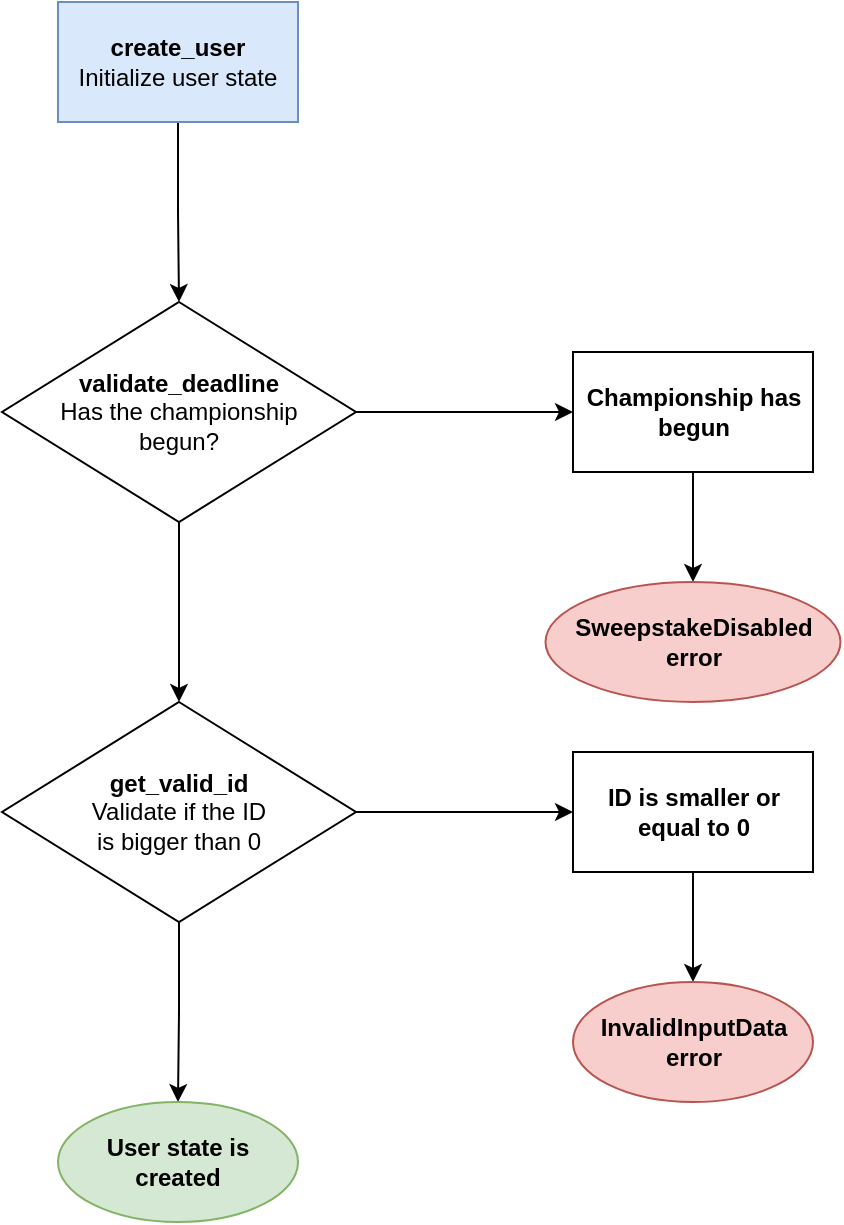 <mxfile version="20.4.0"><diagram id="cJVKZx7BUi9UUY5i6L6e" name="Page-1"><mxGraphModel dx="1350" dy="707" grid="1" gridSize="10" guides="1" tooltips="1" connect="1" arrows="1" fold="1" page="1" pageScale="1" pageWidth="850" pageHeight="1100" math="0" shadow="0"><root><mxCell id="0"/><mxCell id="1" parent="0"/><mxCell id="B0cVa5B2qWQxHyb0I24S-3" style="edgeStyle=orthogonalEdgeStyle;rounded=0;orthogonalLoop=1;jettySize=auto;html=1;entryX=0.5;entryY=0;entryDx=0;entryDy=0;" edge="1" parent="1" source="B0cVa5B2qWQxHyb0I24S-1" target="B0cVa5B2qWQxHyb0I24S-2"><mxGeometry relative="1" as="geometry"/></mxCell><mxCell id="B0cVa5B2qWQxHyb0I24S-1" value="&lt;b&gt;create_user&lt;/b&gt;&lt;br&gt;Initialize user state" style="rounded=0;whiteSpace=wrap;html=1;fillColor=#dae8fc;strokeColor=#6c8ebf;" vertex="1" parent="1"><mxGeometry x="365" y="60" width="120" height="60" as="geometry"/></mxCell><mxCell id="B0cVa5B2qWQxHyb0I24S-5" value="" style="edgeStyle=orthogonalEdgeStyle;rounded=0;orthogonalLoop=1;jettySize=auto;html=1;" edge="1" parent="1" source="B0cVa5B2qWQxHyb0I24S-2" target="B0cVa5B2qWQxHyb0I24S-4"><mxGeometry relative="1" as="geometry"/></mxCell><mxCell id="B0cVa5B2qWQxHyb0I24S-9" value="" style="edgeStyle=orthogonalEdgeStyle;rounded=0;orthogonalLoop=1;jettySize=auto;html=1;" edge="1" parent="1" source="B0cVa5B2qWQxHyb0I24S-2" target="B0cVa5B2qWQxHyb0I24S-8"><mxGeometry relative="1" as="geometry"/></mxCell><mxCell id="B0cVa5B2qWQxHyb0I24S-2" value="&lt;b&gt;validate_deadline&lt;/b&gt;&lt;br&gt;Has the championship&lt;br&gt;begun?" style="rhombus;whiteSpace=wrap;html=1;" vertex="1" parent="1"><mxGeometry x="337" y="210" width="177" height="110" as="geometry"/></mxCell><mxCell id="B0cVa5B2qWQxHyb0I24S-7" value="" style="edgeStyle=orthogonalEdgeStyle;rounded=0;orthogonalLoop=1;jettySize=auto;html=1;" edge="1" parent="1" source="B0cVa5B2qWQxHyb0I24S-4" target="B0cVa5B2qWQxHyb0I24S-6"><mxGeometry relative="1" as="geometry"/></mxCell><mxCell id="B0cVa5B2qWQxHyb0I24S-4" value="&lt;b&gt;Championship has&lt;br&gt;begun&lt;/b&gt;" style="whiteSpace=wrap;html=1;" vertex="1" parent="1"><mxGeometry x="622.5" y="235" width="120" height="60" as="geometry"/></mxCell><mxCell id="B0cVa5B2qWQxHyb0I24S-6" value="&lt;b&gt;SweepstakeDisabled&lt;br&gt;error&lt;br&gt;&lt;/b&gt;" style="ellipse;whiteSpace=wrap;html=1;fillColor=#f8cecc;strokeColor=#b85450;" vertex="1" parent="1"><mxGeometry x="608.75" y="350" width="147.5" height="60" as="geometry"/></mxCell><mxCell id="B0cVa5B2qWQxHyb0I24S-11" value="" style="edgeStyle=orthogonalEdgeStyle;rounded=0;orthogonalLoop=1;jettySize=auto;html=1;" edge="1" parent="1" source="B0cVa5B2qWQxHyb0I24S-8" target="B0cVa5B2qWQxHyb0I24S-10"><mxGeometry relative="1" as="geometry"/></mxCell><mxCell id="B0cVa5B2qWQxHyb0I24S-15" value="" style="edgeStyle=orthogonalEdgeStyle;rounded=0;orthogonalLoop=1;jettySize=auto;html=1;" edge="1" parent="1" source="B0cVa5B2qWQxHyb0I24S-8" target="B0cVa5B2qWQxHyb0I24S-14"><mxGeometry relative="1" as="geometry"/></mxCell><mxCell id="B0cVa5B2qWQxHyb0I24S-8" value="&lt;b&gt;get_valid_id&lt;/b&gt;&lt;br&gt;Validate if the ID&lt;br&gt;is bigger than 0" style="rhombus;whiteSpace=wrap;html=1;" vertex="1" parent="1"><mxGeometry x="337" y="410" width="177" height="110" as="geometry"/></mxCell><mxCell id="B0cVa5B2qWQxHyb0I24S-13" value="" style="edgeStyle=orthogonalEdgeStyle;rounded=0;orthogonalLoop=1;jettySize=auto;html=1;" edge="1" parent="1" source="B0cVa5B2qWQxHyb0I24S-10" target="B0cVa5B2qWQxHyb0I24S-12"><mxGeometry relative="1" as="geometry"/></mxCell><mxCell id="B0cVa5B2qWQxHyb0I24S-10" value="&lt;b&gt;ID is smaller or&lt;br&gt;equal to 0&lt;/b&gt;" style="whiteSpace=wrap;html=1;" vertex="1" parent="1"><mxGeometry x="622.5" y="435" width="120" height="60" as="geometry"/></mxCell><mxCell id="B0cVa5B2qWQxHyb0I24S-12" value="&lt;b&gt;InvalidInputData&lt;br&gt;error&lt;/b&gt;" style="ellipse;whiteSpace=wrap;html=1;fillColor=#f8cecc;strokeColor=#b85450;" vertex="1" parent="1"><mxGeometry x="622.5" y="550" width="120" height="60" as="geometry"/></mxCell><mxCell id="B0cVa5B2qWQxHyb0I24S-14" value="&lt;b&gt;User state is&lt;br&gt;created&lt;/b&gt;" style="ellipse;whiteSpace=wrap;html=1;fillColor=#d5e8d4;strokeColor=#82b366;" vertex="1" parent="1"><mxGeometry x="365" y="610" width="120" height="60" as="geometry"/></mxCell></root></mxGraphModel></diagram></mxfile>
